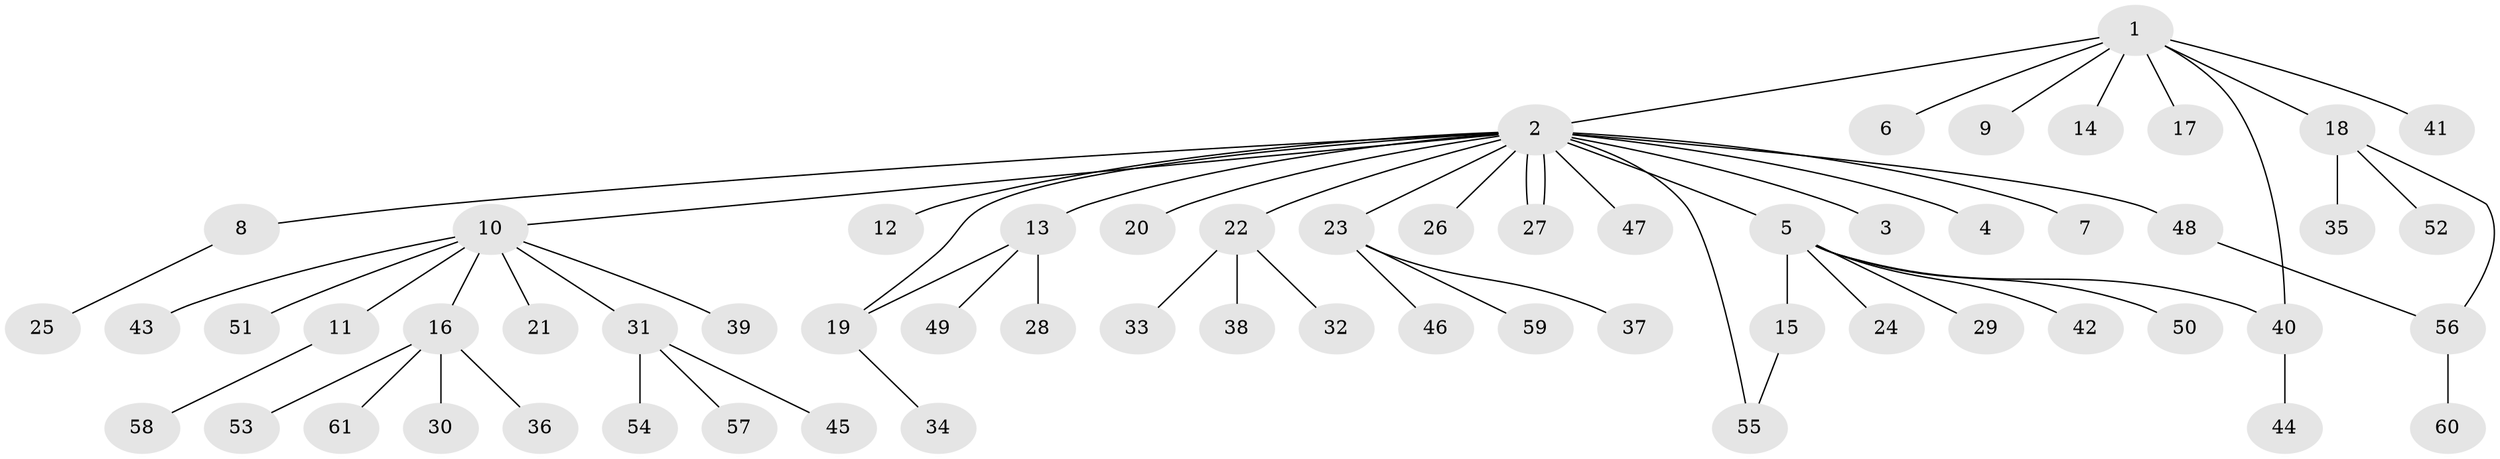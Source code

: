 // Generated by graph-tools (version 1.1) at 2025/14/03/09/25 04:14:21]
// undirected, 61 vertices, 65 edges
graph export_dot {
graph [start="1"]
  node [color=gray90,style=filled];
  1;
  2;
  3;
  4;
  5;
  6;
  7;
  8;
  9;
  10;
  11;
  12;
  13;
  14;
  15;
  16;
  17;
  18;
  19;
  20;
  21;
  22;
  23;
  24;
  25;
  26;
  27;
  28;
  29;
  30;
  31;
  32;
  33;
  34;
  35;
  36;
  37;
  38;
  39;
  40;
  41;
  42;
  43;
  44;
  45;
  46;
  47;
  48;
  49;
  50;
  51;
  52;
  53;
  54;
  55;
  56;
  57;
  58;
  59;
  60;
  61;
  1 -- 2;
  1 -- 6;
  1 -- 9;
  1 -- 14;
  1 -- 17;
  1 -- 18;
  1 -- 40;
  1 -- 41;
  2 -- 3;
  2 -- 4;
  2 -- 5;
  2 -- 7;
  2 -- 8;
  2 -- 10;
  2 -- 12;
  2 -- 13;
  2 -- 19;
  2 -- 20;
  2 -- 22;
  2 -- 23;
  2 -- 26;
  2 -- 27;
  2 -- 27;
  2 -- 47;
  2 -- 48;
  2 -- 55;
  5 -- 15;
  5 -- 24;
  5 -- 29;
  5 -- 40;
  5 -- 42;
  5 -- 50;
  8 -- 25;
  10 -- 11;
  10 -- 16;
  10 -- 21;
  10 -- 31;
  10 -- 39;
  10 -- 43;
  10 -- 51;
  11 -- 58;
  13 -- 19;
  13 -- 28;
  13 -- 49;
  15 -- 55;
  16 -- 30;
  16 -- 36;
  16 -- 53;
  16 -- 61;
  18 -- 35;
  18 -- 52;
  18 -- 56;
  19 -- 34;
  22 -- 32;
  22 -- 33;
  22 -- 38;
  23 -- 37;
  23 -- 46;
  23 -- 59;
  31 -- 45;
  31 -- 54;
  31 -- 57;
  40 -- 44;
  48 -- 56;
  56 -- 60;
}
